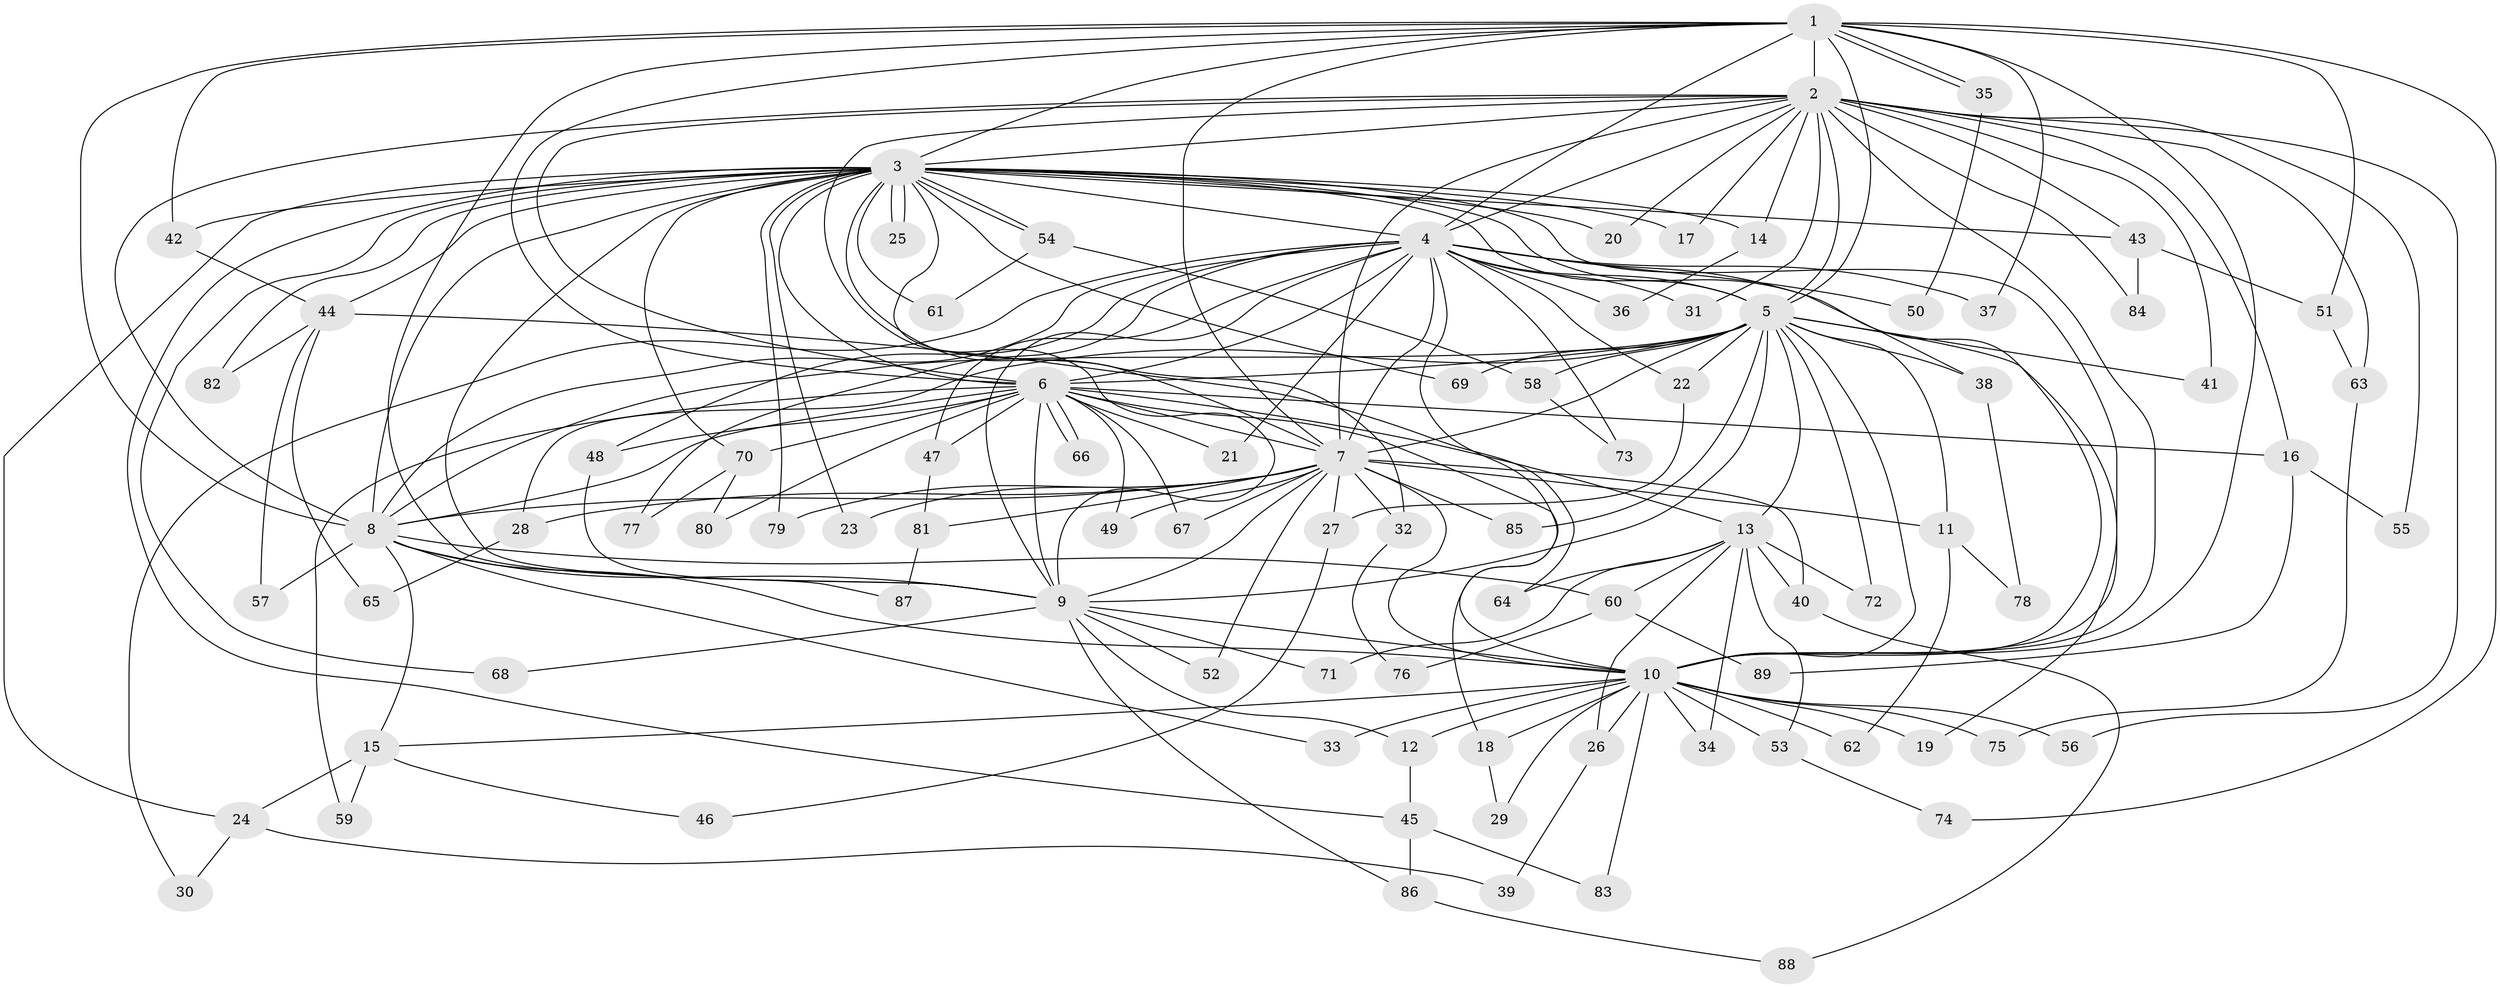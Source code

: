// Generated by graph-tools (version 1.1) at 2025/01/03/09/25 03:01:29]
// undirected, 89 vertices, 203 edges
graph export_dot {
graph [start="1"]
  node [color=gray90,style=filled];
  1;
  2;
  3;
  4;
  5;
  6;
  7;
  8;
  9;
  10;
  11;
  12;
  13;
  14;
  15;
  16;
  17;
  18;
  19;
  20;
  21;
  22;
  23;
  24;
  25;
  26;
  27;
  28;
  29;
  30;
  31;
  32;
  33;
  34;
  35;
  36;
  37;
  38;
  39;
  40;
  41;
  42;
  43;
  44;
  45;
  46;
  47;
  48;
  49;
  50;
  51;
  52;
  53;
  54;
  55;
  56;
  57;
  58;
  59;
  60;
  61;
  62;
  63;
  64;
  65;
  66;
  67;
  68;
  69;
  70;
  71;
  72;
  73;
  74;
  75;
  76;
  77;
  78;
  79;
  80;
  81;
  82;
  83;
  84;
  85;
  86;
  87;
  88;
  89;
  1 -- 2;
  1 -- 3;
  1 -- 4;
  1 -- 5;
  1 -- 6;
  1 -- 7;
  1 -- 8;
  1 -- 9;
  1 -- 10;
  1 -- 35;
  1 -- 35;
  1 -- 37;
  1 -- 42;
  1 -- 51;
  1 -- 74;
  2 -- 3;
  2 -- 4;
  2 -- 5;
  2 -- 6;
  2 -- 7;
  2 -- 8;
  2 -- 9;
  2 -- 10;
  2 -- 14;
  2 -- 16;
  2 -- 17;
  2 -- 20;
  2 -- 31;
  2 -- 41;
  2 -- 43;
  2 -- 55;
  2 -- 56;
  2 -- 63;
  2 -- 84;
  3 -- 4;
  3 -- 5;
  3 -- 6;
  3 -- 7;
  3 -- 8;
  3 -- 9;
  3 -- 10;
  3 -- 14;
  3 -- 17;
  3 -- 20;
  3 -- 23;
  3 -- 24;
  3 -- 25;
  3 -- 25;
  3 -- 32;
  3 -- 38;
  3 -- 42;
  3 -- 43;
  3 -- 44;
  3 -- 45;
  3 -- 54;
  3 -- 54;
  3 -- 61;
  3 -- 68;
  3 -- 69;
  3 -- 70;
  3 -- 79;
  3 -- 82;
  4 -- 5;
  4 -- 6;
  4 -- 7;
  4 -- 8;
  4 -- 9;
  4 -- 10;
  4 -- 18;
  4 -- 21;
  4 -- 22;
  4 -- 30;
  4 -- 31;
  4 -- 36;
  4 -- 37;
  4 -- 47;
  4 -- 48;
  4 -- 50;
  4 -- 73;
  4 -- 77;
  5 -- 6;
  5 -- 7;
  5 -- 8;
  5 -- 9;
  5 -- 10;
  5 -- 11;
  5 -- 13;
  5 -- 19;
  5 -- 22;
  5 -- 28;
  5 -- 38;
  5 -- 41;
  5 -- 58;
  5 -- 69;
  5 -- 72;
  5 -- 85;
  6 -- 7;
  6 -- 8;
  6 -- 9;
  6 -- 10;
  6 -- 13;
  6 -- 16;
  6 -- 21;
  6 -- 47;
  6 -- 48;
  6 -- 49;
  6 -- 59;
  6 -- 66;
  6 -- 66;
  6 -- 67;
  6 -- 70;
  6 -- 80;
  7 -- 8;
  7 -- 9;
  7 -- 10;
  7 -- 11;
  7 -- 23;
  7 -- 27;
  7 -- 28;
  7 -- 32;
  7 -- 40;
  7 -- 49;
  7 -- 52;
  7 -- 67;
  7 -- 79;
  7 -- 81;
  7 -- 85;
  8 -- 9;
  8 -- 10;
  8 -- 15;
  8 -- 33;
  8 -- 57;
  8 -- 60;
  9 -- 10;
  9 -- 12;
  9 -- 52;
  9 -- 68;
  9 -- 71;
  9 -- 86;
  10 -- 12;
  10 -- 15;
  10 -- 18;
  10 -- 19;
  10 -- 26;
  10 -- 29;
  10 -- 33;
  10 -- 34;
  10 -- 53;
  10 -- 56;
  10 -- 62;
  10 -- 75;
  10 -- 83;
  11 -- 62;
  11 -- 78;
  12 -- 45;
  13 -- 26;
  13 -- 34;
  13 -- 40;
  13 -- 53;
  13 -- 60;
  13 -- 64;
  13 -- 71;
  13 -- 72;
  14 -- 36;
  15 -- 24;
  15 -- 46;
  15 -- 59;
  16 -- 55;
  16 -- 89;
  18 -- 29;
  22 -- 27;
  24 -- 30;
  24 -- 39;
  26 -- 39;
  27 -- 46;
  28 -- 65;
  32 -- 76;
  35 -- 50;
  38 -- 78;
  40 -- 88;
  42 -- 44;
  43 -- 51;
  43 -- 84;
  44 -- 57;
  44 -- 64;
  44 -- 65;
  44 -- 82;
  45 -- 83;
  45 -- 86;
  47 -- 81;
  48 -- 87;
  51 -- 63;
  53 -- 74;
  54 -- 58;
  54 -- 61;
  58 -- 73;
  60 -- 76;
  60 -- 89;
  63 -- 75;
  70 -- 77;
  70 -- 80;
  81 -- 87;
  86 -- 88;
}
